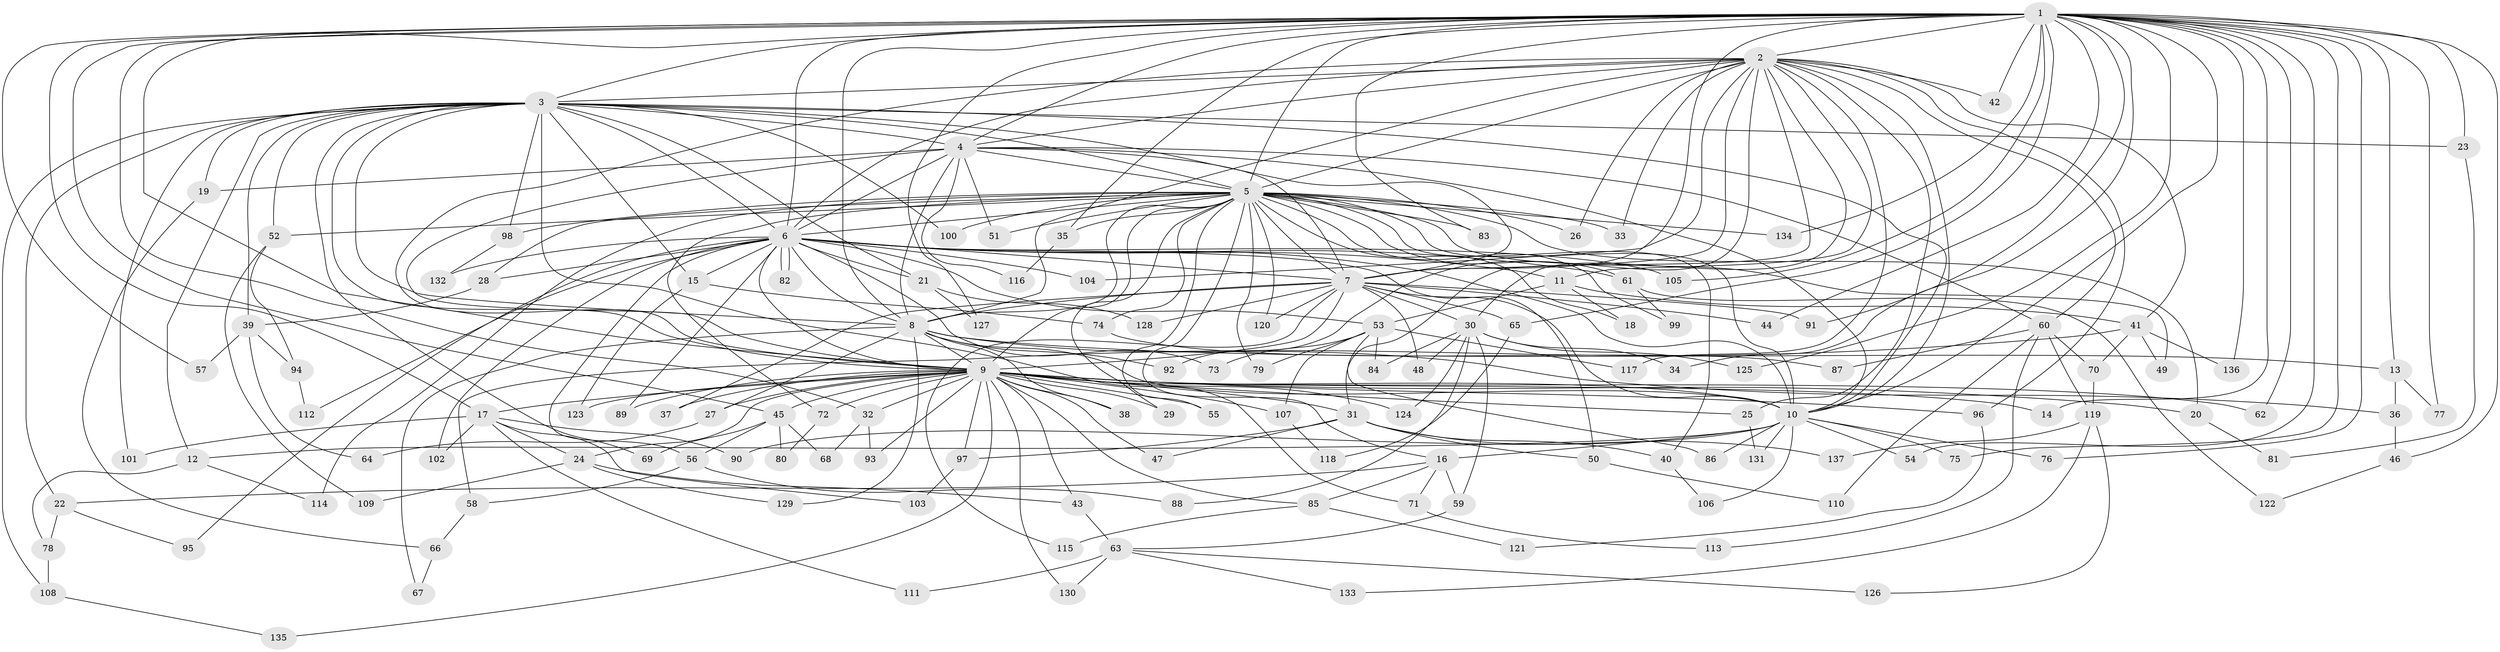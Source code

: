 // coarse degree distribution, {5: 0.028985507246376812, 17: 0.014492753623188406, 6: 0.07246376811594203, 8: 0.043478260869565216, 2: 0.2318840579710145, 30: 0.014492753623188406, 3: 0.2753623188405797, 7: 0.028985507246376812, 15: 0.014492753623188406, 4: 0.15942028985507245, 25: 0.028985507246376812, 14: 0.028985507246376812, 22: 0.014492753623188406, 1: 0.014492753623188406, 11: 0.014492753623188406, 23: 0.014492753623188406}
// Generated by graph-tools (version 1.1) at 2025/36/03/04/25 23:36:14]
// undirected, 137 vertices, 299 edges
graph export_dot {
  node [color=gray90,style=filled];
  1;
  2;
  3;
  4;
  5;
  6;
  7;
  8;
  9;
  10;
  11;
  12;
  13;
  14;
  15;
  16;
  17;
  18;
  19;
  20;
  21;
  22;
  23;
  24;
  25;
  26;
  27;
  28;
  29;
  30;
  31;
  32;
  33;
  34;
  35;
  36;
  37;
  38;
  39;
  40;
  41;
  42;
  43;
  44;
  45;
  46;
  47;
  48;
  49;
  50;
  51;
  52;
  53;
  54;
  55;
  56;
  57;
  58;
  59;
  60;
  61;
  62;
  63;
  64;
  65;
  66;
  67;
  68;
  69;
  70;
  71;
  72;
  73;
  74;
  75;
  76;
  77;
  78;
  79;
  80;
  81;
  82;
  83;
  84;
  85;
  86;
  87;
  88;
  89;
  90;
  91;
  92;
  93;
  94;
  95;
  96;
  97;
  98;
  99;
  100;
  101;
  102;
  103;
  104;
  105;
  106;
  107;
  108;
  109;
  110;
  111;
  112;
  113;
  114;
  115;
  116;
  117;
  118;
  119;
  120;
  121;
  122;
  123;
  124;
  125;
  126;
  127;
  128;
  129;
  130;
  131;
  132;
  133;
  134;
  135;
  136;
  137;
  1 -- 2;
  1 -- 3;
  1 -- 4;
  1 -- 5;
  1 -- 6;
  1 -- 7;
  1 -- 8;
  1 -- 9;
  1 -- 10;
  1 -- 13;
  1 -- 14;
  1 -- 17;
  1 -- 23;
  1 -- 32;
  1 -- 34;
  1 -- 35;
  1 -- 42;
  1 -- 44;
  1 -- 45;
  1 -- 46;
  1 -- 54;
  1 -- 57;
  1 -- 62;
  1 -- 65;
  1 -- 75;
  1 -- 76;
  1 -- 77;
  1 -- 83;
  1 -- 91;
  1 -- 105;
  1 -- 125;
  1 -- 127;
  1 -- 134;
  1 -- 136;
  2 -- 3;
  2 -- 4;
  2 -- 5;
  2 -- 6;
  2 -- 7;
  2 -- 8;
  2 -- 9;
  2 -- 10;
  2 -- 11;
  2 -- 25;
  2 -- 26;
  2 -- 30;
  2 -- 31;
  2 -- 33;
  2 -- 41;
  2 -- 42;
  2 -- 60;
  2 -- 92;
  2 -- 96;
  2 -- 104;
  2 -- 117;
  3 -- 4;
  3 -- 5;
  3 -- 6;
  3 -- 7;
  3 -- 8;
  3 -- 9;
  3 -- 10;
  3 -- 12;
  3 -- 15;
  3 -- 19;
  3 -- 21;
  3 -- 22;
  3 -- 23;
  3 -- 39;
  3 -- 52;
  3 -- 69;
  3 -- 71;
  3 -- 98;
  3 -- 100;
  3 -- 101;
  3 -- 108;
  4 -- 5;
  4 -- 6;
  4 -- 7;
  4 -- 8;
  4 -- 9;
  4 -- 10;
  4 -- 19;
  4 -- 51;
  4 -- 60;
  4 -- 116;
  5 -- 6;
  5 -- 7;
  5 -- 8;
  5 -- 9;
  5 -- 10;
  5 -- 16;
  5 -- 18;
  5 -- 20;
  5 -- 26;
  5 -- 28;
  5 -- 29;
  5 -- 33;
  5 -- 35;
  5 -- 40;
  5 -- 49;
  5 -- 51;
  5 -- 52;
  5 -- 55;
  5 -- 61;
  5 -- 72;
  5 -- 74;
  5 -- 79;
  5 -- 83;
  5 -- 98;
  5 -- 99;
  5 -- 100;
  5 -- 114;
  5 -- 120;
  5 -- 134;
  6 -- 7;
  6 -- 8;
  6 -- 9;
  6 -- 10;
  6 -- 11;
  6 -- 15;
  6 -- 21;
  6 -- 28;
  6 -- 50;
  6 -- 53;
  6 -- 56;
  6 -- 61;
  6 -- 73;
  6 -- 82;
  6 -- 82;
  6 -- 89;
  6 -- 95;
  6 -- 102;
  6 -- 104;
  6 -- 105;
  6 -- 112;
  6 -- 132;
  7 -- 8;
  7 -- 9;
  7 -- 10;
  7 -- 30;
  7 -- 37;
  7 -- 44;
  7 -- 48;
  7 -- 65;
  7 -- 91;
  7 -- 115;
  7 -- 120;
  7 -- 128;
  8 -- 9;
  8 -- 10;
  8 -- 13;
  8 -- 27;
  8 -- 36;
  8 -- 38;
  8 -- 67;
  8 -- 92;
  8 -- 129;
  9 -- 10;
  9 -- 14;
  9 -- 17;
  9 -- 20;
  9 -- 24;
  9 -- 25;
  9 -- 27;
  9 -- 29;
  9 -- 31;
  9 -- 32;
  9 -- 37;
  9 -- 38;
  9 -- 43;
  9 -- 45;
  9 -- 47;
  9 -- 55;
  9 -- 62;
  9 -- 72;
  9 -- 85;
  9 -- 89;
  9 -- 93;
  9 -- 96;
  9 -- 97;
  9 -- 107;
  9 -- 123;
  9 -- 124;
  9 -- 130;
  9 -- 135;
  10 -- 12;
  10 -- 16;
  10 -- 54;
  10 -- 75;
  10 -- 76;
  10 -- 86;
  10 -- 90;
  10 -- 106;
  10 -- 131;
  11 -- 18;
  11 -- 41;
  11 -- 53;
  12 -- 78;
  12 -- 114;
  13 -- 36;
  13 -- 77;
  15 -- 74;
  15 -- 123;
  16 -- 22;
  16 -- 59;
  16 -- 71;
  16 -- 85;
  17 -- 24;
  17 -- 90;
  17 -- 101;
  17 -- 102;
  17 -- 103;
  17 -- 111;
  19 -- 66;
  20 -- 81;
  21 -- 127;
  21 -- 128;
  22 -- 78;
  22 -- 95;
  23 -- 81;
  24 -- 43;
  24 -- 109;
  24 -- 129;
  25 -- 131;
  27 -- 64;
  28 -- 39;
  30 -- 34;
  30 -- 48;
  30 -- 59;
  30 -- 84;
  30 -- 88;
  30 -- 124;
  30 -- 125;
  31 -- 40;
  31 -- 47;
  31 -- 50;
  31 -- 97;
  31 -- 137;
  32 -- 68;
  32 -- 93;
  35 -- 116;
  36 -- 46;
  39 -- 57;
  39 -- 64;
  39 -- 94;
  40 -- 106;
  41 -- 49;
  41 -- 58;
  41 -- 70;
  41 -- 136;
  43 -- 63;
  45 -- 56;
  45 -- 68;
  45 -- 69;
  45 -- 80;
  46 -- 122;
  50 -- 110;
  52 -- 94;
  52 -- 109;
  53 -- 73;
  53 -- 79;
  53 -- 84;
  53 -- 86;
  53 -- 107;
  53 -- 117;
  56 -- 58;
  56 -- 88;
  58 -- 66;
  59 -- 63;
  60 -- 70;
  60 -- 87;
  60 -- 110;
  60 -- 113;
  60 -- 119;
  61 -- 99;
  61 -- 122;
  63 -- 111;
  63 -- 126;
  63 -- 130;
  63 -- 133;
  65 -- 118;
  66 -- 67;
  70 -- 119;
  71 -- 113;
  72 -- 80;
  74 -- 87;
  78 -- 108;
  85 -- 115;
  85 -- 121;
  94 -- 112;
  96 -- 121;
  97 -- 103;
  98 -- 132;
  107 -- 118;
  108 -- 135;
  119 -- 126;
  119 -- 133;
  119 -- 137;
}
